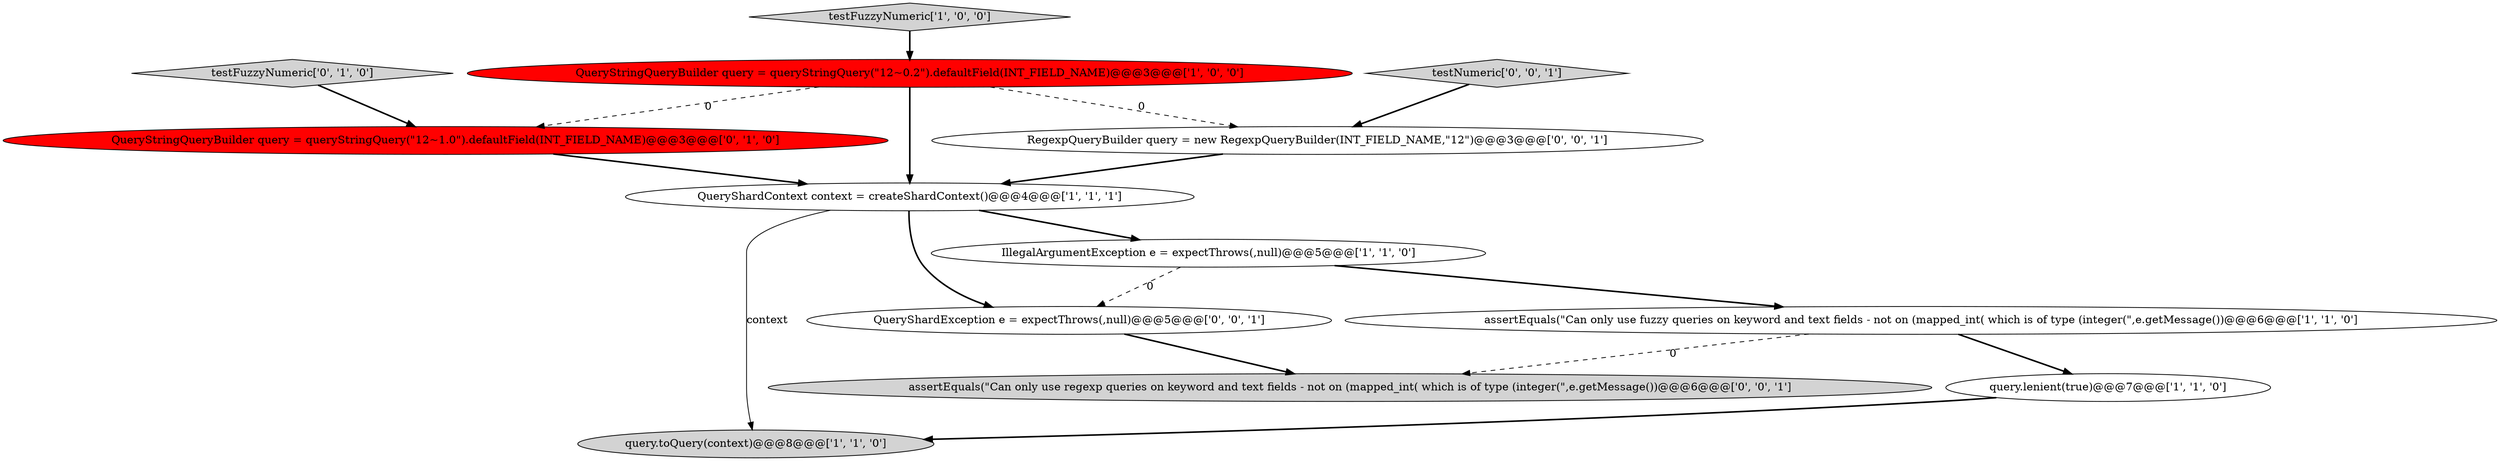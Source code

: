 digraph {
0 [style = filled, label = "QueryStringQueryBuilder query = queryStringQuery(\"12~0.2\").defaultField(INT_FIELD_NAME)@@@3@@@['1', '0', '0']", fillcolor = red, shape = ellipse image = "AAA1AAABBB1BBB"];
10 [style = filled, label = "RegexpQueryBuilder query = new RegexpQueryBuilder(INT_FIELD_NAME,\"12\")@@@3@@@['0', '0', '1']", fillcolor = white, shape = ellipse image = "AAA0AAABBB3BBB"];
11 [style = filled, label = "QueryShardException e = expectThrows(,null)@@@5@@@['0', '0', '1']", fillcolor = white, shape = ellipse image = "AAA0AAABBB3BBB"];
2 [style = filled, label = "query.toQuery(context)@@@8@@@['1', '1', '0']", fillcolor = lightgray, shape = ellipse image = "AAA0AAABBB1BBB"];
5 [style = filled, label = "assertEquals(\"Can only use fuzzy queries on keyword and text fields - not on (mapped_int( which is of type (integer(\",e.getMessage())@@@6@@@['1', '1', '0']", fillcolor = white, shape = ellipse image = "AAA0AAABBB1BBB"];
9 [style = filled, label = "testNumeric['0', '0', '1']", fillcolor = lightgray, shape = diamond image = "AAA0AAABBB3BBB"];
4 [style = filled, label = "IllegalArgumentException e = expectThrows(,null)@@@5@@@['1', '1', '0']", fillcolor = white, shape = ellipse image = "AAA0AAABBB1BBB"];
7 [style = filled, label = "testFuzzyNumeric['0', '1', '0']", fillcolor = lightgray, shape = diamond image = "AAA0AAABBB2BBB"];
6 [style = filled, label = "testFuzzyNumeric['1', '0', '0']", fillcolor = lightgray, shape = diamond image = "AAA0AAABBB1BBB"];
8 [style = filled, label = "QueryStringQueryBuilder query = queryStringQuery(\"12~1.0\").defaultField(INT_FIELD_NAME)@@@3@@@['0', '1', '0']", fillcolor = red, shape = ellipse image = "AAA1AAABBB2BBB"];
12 [style = filled, label = "assertEquals(\"Can only use regexp queries on keyword and text fields - not on (mapped_int( which is of type (integer(\",e.getMessage())@@@6@@@['0', '0', '1']", fillcolor = lightgray, shape = ellipse image = "AAA0AAABBB3BBB"];
1 [style = filled, label = "query.lenient(true)@@@7@@@['1', '1', '0']", fillcolor = white, shape = ellipse image = "AAA0AAABBB1BBB"];
3 [style = filled, label = "QueryShardContext context = createShardContext()@@@4@@@['1', '1', '1']", fillcolor = white, shape = ellipse image = "AAA0AAABBB1BBB"];
3->11 [style = bold, label=""];
0->3 [style = bold, label=""];
0->8 [style = dashed, label="0"];
5->1 [style = bold, label=""];
10->3 [style = bold, label=""];
1->2 [style = bold, label=""];
11->12 [style = bold, label=""];
6->0 [style = bold, label=""];
5->12 [style = dashed, label="0"];
4->11 [style = dashed, label="0"];
9->10 [style = bold, label=""];
7->8 [style = bold, label=""];
4->5 [style = bold, label=""];
3->4 [style = bold, label=""];
3->2 [style = solid, label="context"];
0->10 [style = dashed, label="0"];
8->3 [style = bold, label=""];
}
